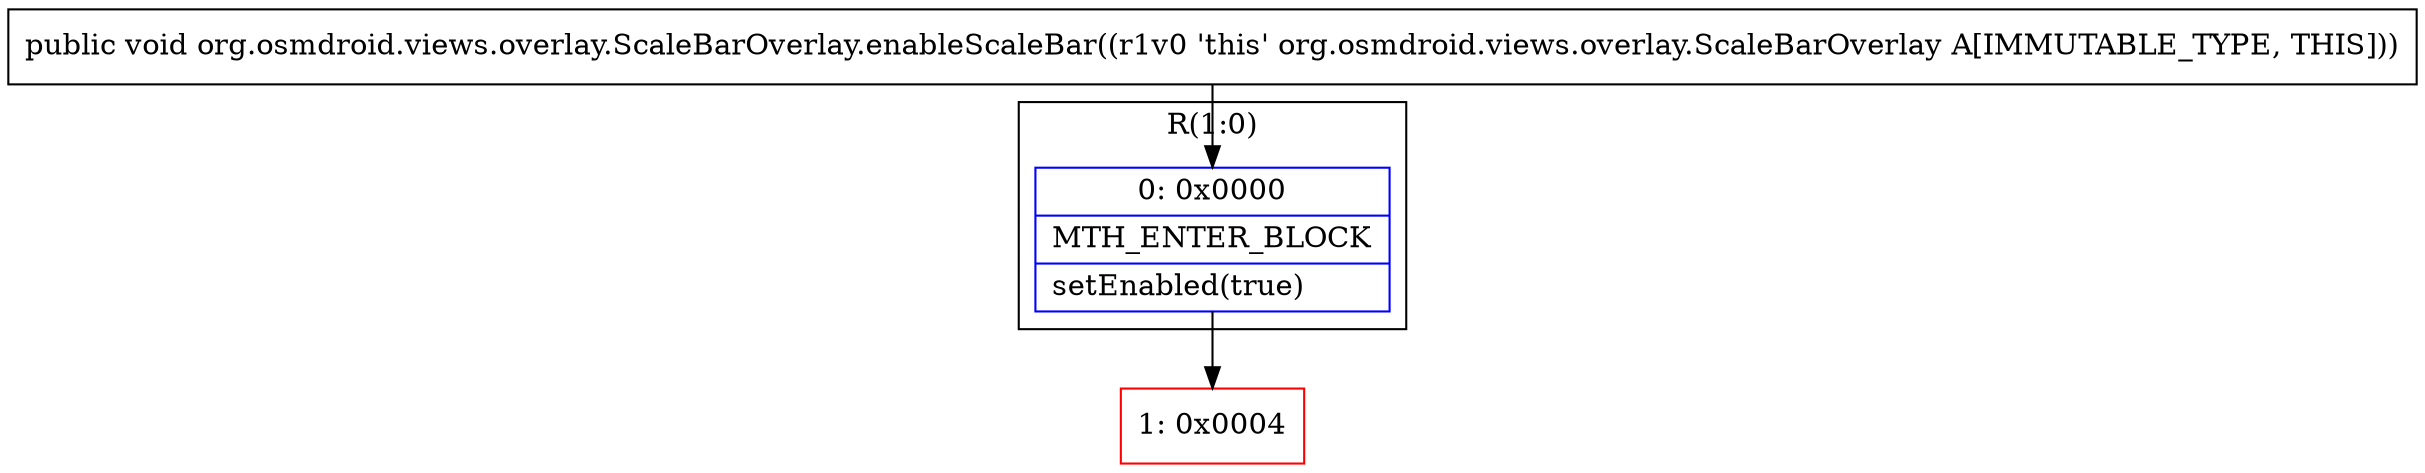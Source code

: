 digraph "CFG fororg.osmdroid.views.overlay.ScaleBarOverlay.enableScaleBar()V" {
subgraph cluster_Region_1378669432 {
label = "R(1:0)";
node [shape=record,color=blue];
Node_0 [shape=record,label="{0\:\ 0x0000|MTH_ENTER_BLOCK\l|setEnabled(true)\l}"];
}
Node_1 [shape=record,color=red,label="{1\:\ 0x0004}"];
MethodNode[shape=record,label="{public void org.osmdroid.views.overlay.ScaleBarOverlay.enableScaleBar((r1v0 'this' org.osmdroid.views.overlay.ScaleBarOverlay A[IMMUTABLE_TYPE, THIS])) }"];
MethodNode -> Node_0;
Node_0 -> Node_1;
}


